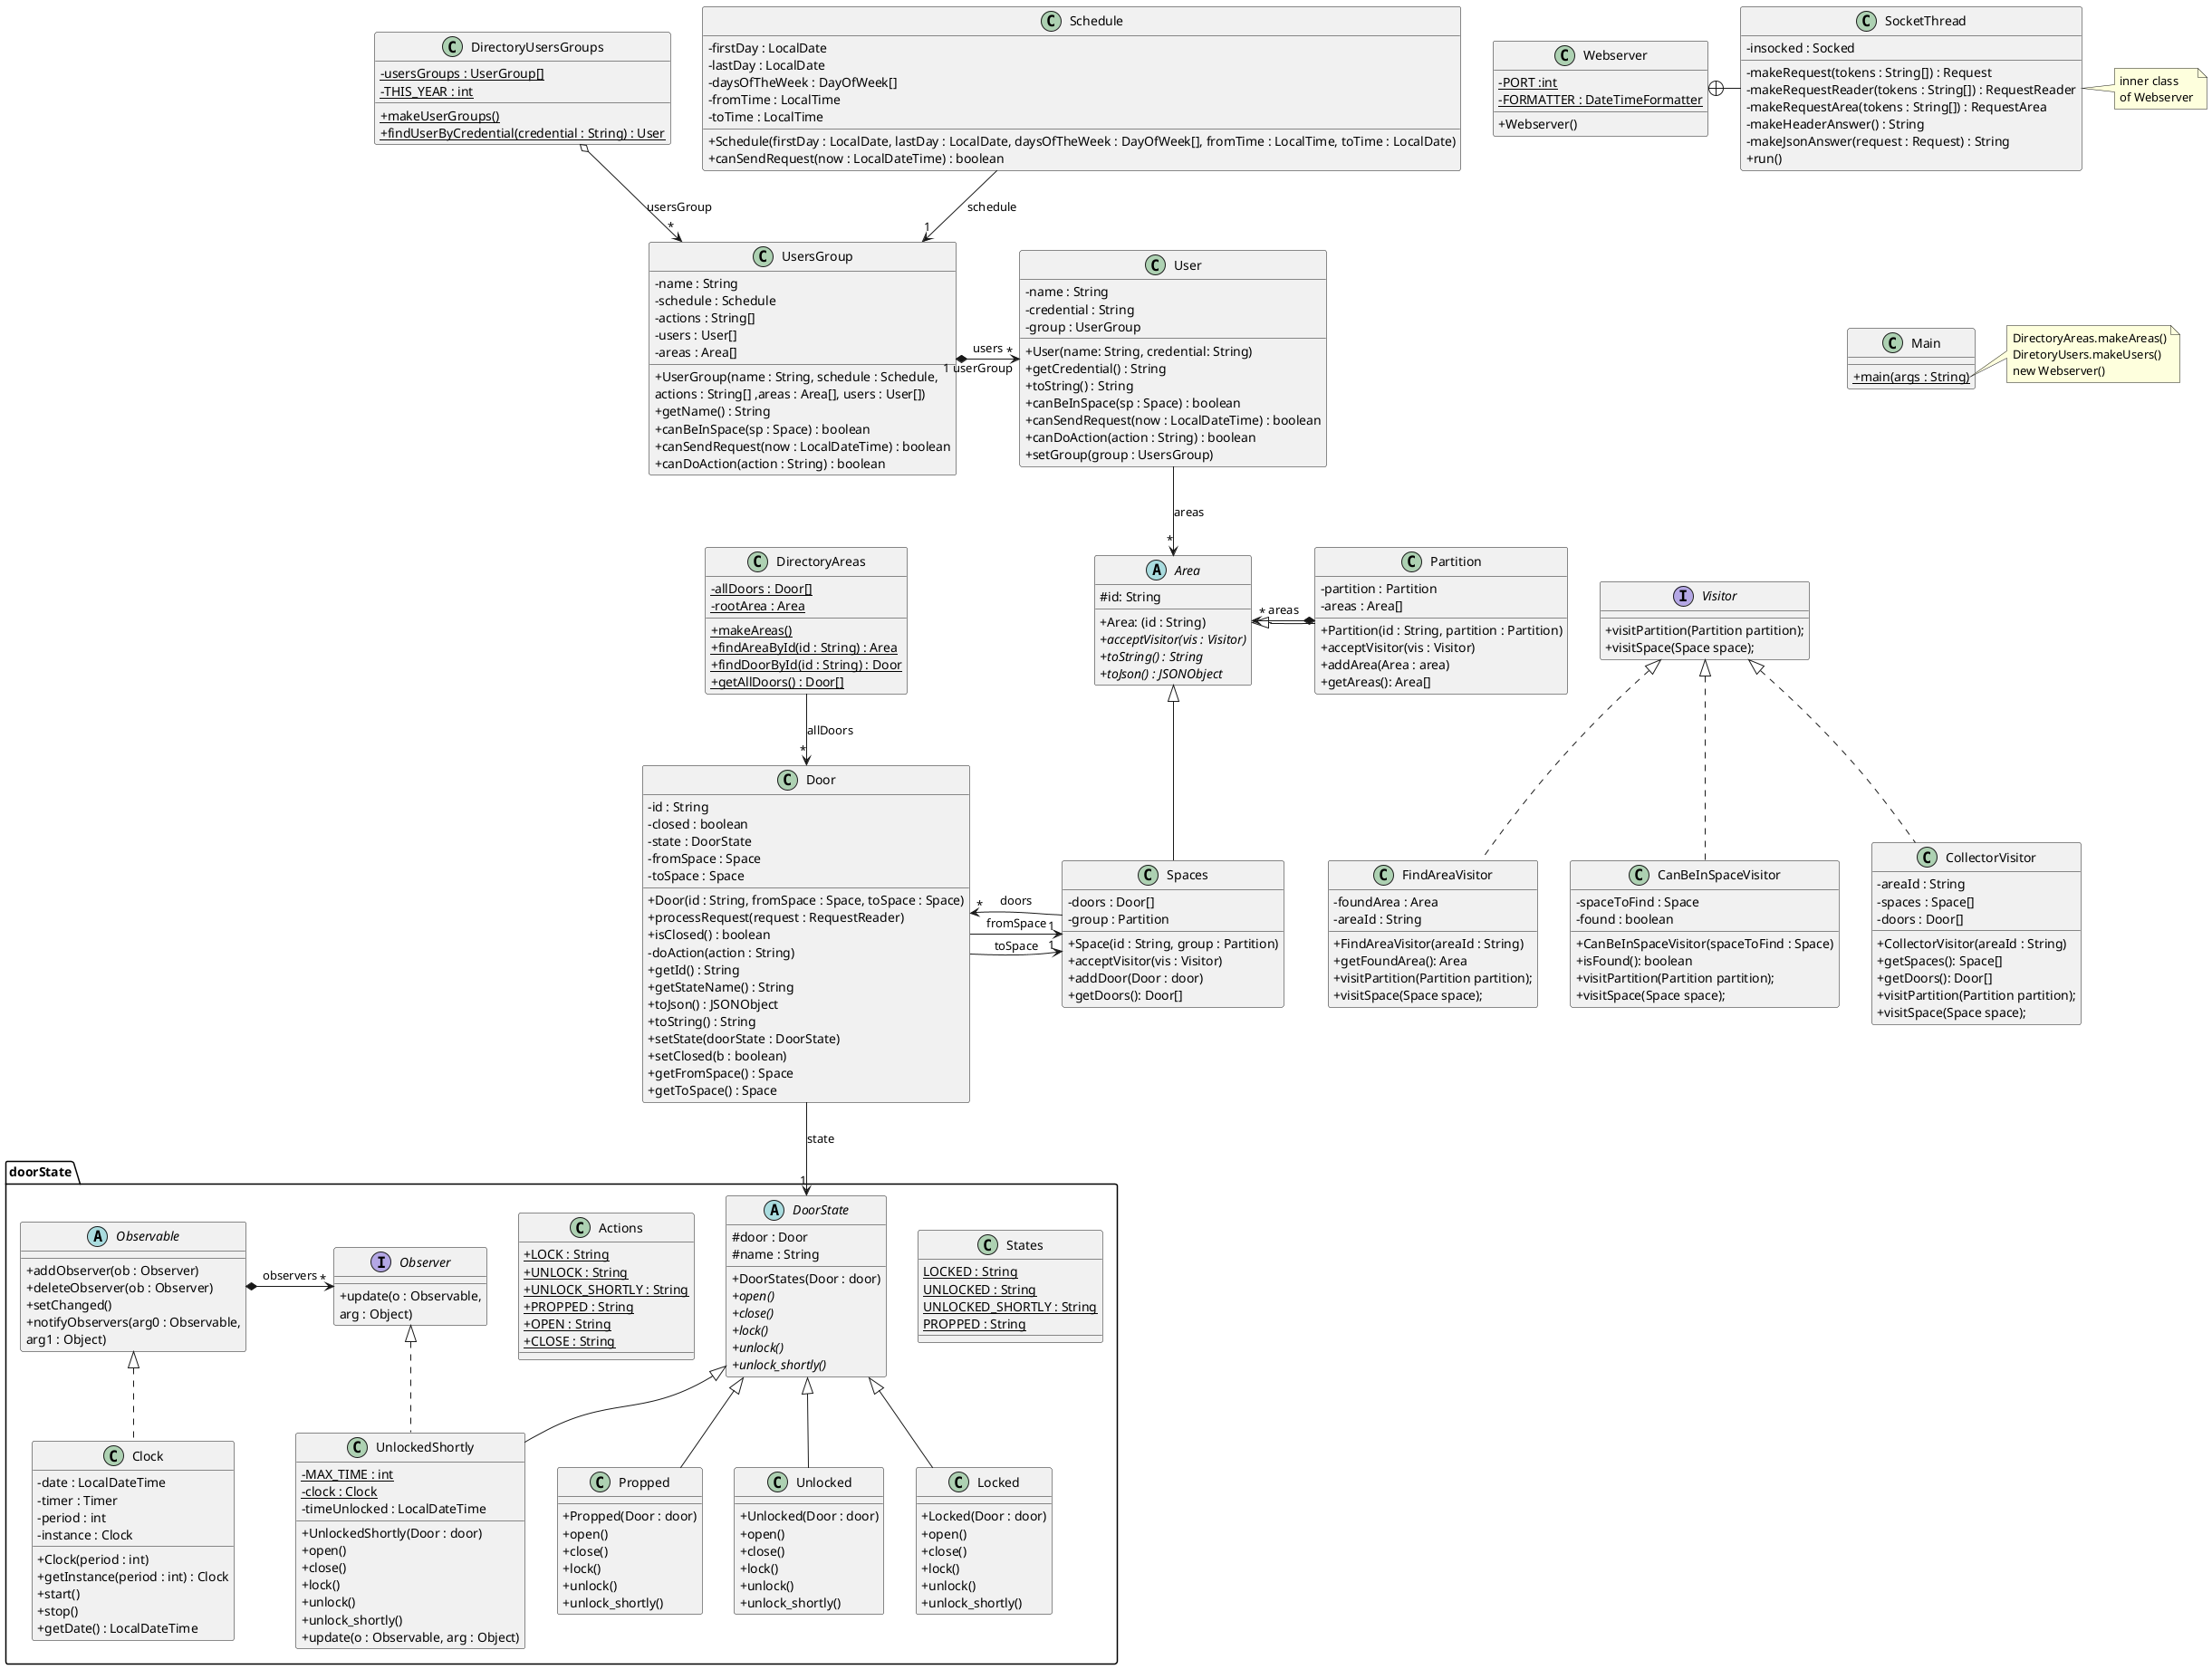 @startuml
'https://plantuml.com/class-diagram
skinparam classAttributeIconSize 0

class Webserver {
- {static} PORT :int
- {static} FORMATTER : DateTimeFormatter
+ Webserver()
}

class SocketThread {
- insocked : Socked
- makeRequest(tokens : String[]) : Request
- makeRequestReader(tokens : String[]) : RequestReader
- makeRequestArea(tokens : String[]) : RequestArea
- makeHeaderAnswer() : String
- makeJsonAnswer(request : Request) : String
+ run()
}

Webserver +-right- SocketThread

note right of SocketThread
inner class
of Webserver
end note

class DirectoryAreas {
- {static} allDoors : Door[]
- {static} rootArea : Area
+ {static} makeAreas()
+ {static} findAreaById(id : String) : Area
+ {static} findDoorById(id : String) : Door
+ {static} getAllDoors() : Door[]
}

DirectoryAreas --> "*" Door : "allDoors"

class DirectoryUsersGroups {
- {static} usersGroups : UserGroup[]
- {static} THIS_YEAR : int
+ {static} makeUserGroups()
+ {static} findUserByCredential(credential : String) : User
}

class UsersGroup {
- name : String
- schedule : Schedule
- actions : String[]
- users : User[]
- areas : Area[]
+ UserGroup(name : String, schedule : Schedule,
actions : String[] ,areas : Area[], users : User[])
+ getName() : String
+ canBeInSpace(sp : Space) : boolean
+ canSendRequest(now : LocalDateTime) : boolean
+ canDoAction(action : String) : boolean
}


Schedule --> "1" UsersGroup : "schedule"
DirectoryUsersGroups o--> "*" UsersGroup : "usersGroup"
UsersGroup "1 userGroup" *--> "*" User : "users"

class Door {
- id : String
- closed : boolean
- state : DoorState
- fromSpace : Space
- toSpace : Space
+ Door(id : String, fromSpace : Space, toSpace : Space)
+ processRequest(request : RequestReader)
+ isClosed() : boolean
- doAction(action : String)
+ getId() : String
+ getStateName() : String
+ toJson() : JSONObject
+ toString() : String
+ setState(doorState : DoorState)
+ setClosed(b : boolean)
+ getFromSpace() : Space
+ getToSpace() : Space
}


class User {
- name : String
- credential : String
- group : UserGroup
+ User(name: String, credential: String)
+ getCredential() : String
+ toString() : String
+ canBeInSpace(sp : Space) : boolean
+ canSendRequest(now : LocalDateTime) : boolean
+ canDoAction(action : String) : boolean
+ setGroup(group : UsersGroup)
}


class Main {
+ {static} main(args : String)
}

note right of Main::main
DirectoryAreas.makeAreas()
DiretoryUsers.makeUsers()
new Webserver()
end note

package doorState <<Folder>> {
    class States {
    {static} LOCKED : String
    {static} UNLOCKED : String
    {static} UNLOCKED_SHORTLY : String
    {static} PROPPED : String
    }

    class Actions {
    + {static} LOCK : String
    + {static} UNLOCK : String
    + {static} UNLOCK_SHORTLY : String
    + {static} PROPPED : String
    + {static} OPEN : String
    + {static} CLOSE : String
    }

    abstract class DoorState {
    # door : Door
    # name : String
    + DoorStates(Door : door)
    + {abstract} open()
    + {abstract} close()
    + {abstract} lock()
    + {abstract} unlock()
    + {abstract} unlock_shortly()
    }

    class Unlocked extends DoorState {
    +Unlocked(Door : door)
    + open()
    + close()
    + lock()
    + unlock()
    + unlock_shortly()
    }

    class Locked extends DoorState {
    + Locked(Door : door)
    + open()
    + close()
    + lock()
    + unlock()
    + unlock_shortly()
    }

    interface Observer {
    +update(o : Observable,
    arg : Object)
    }

    class UnlockedShortly extends DoorState implements Observer {
    - {static} MAX_TIME : int
    - {static} clock : Clock
    - timeUnlocked : LocalDateTime
    + UnlockedShortly(Door : door)
    + open()
    + close()
    + lock()
    + unlock()
    + unlock_shortly()
    + update(o : Observable, arg : Object)
    }

    class Propped extends DoorState  {
    + Propped(Door : door)
    + open()
    + close()
    + lock()
    + unlock()
    + unlock_shortly()
    }

    abstract class Observable {

    +addObserver(ob : Observer)
    +deleteObserver(ob : Observer)
    +setChanged()
    +notifyObservers(arg0 : Observable,
        arg1 : Object)
    }

    class Clock implements Observable {
    - date : LocalDateTime
    - timer : Timer
    - period : int
    -instance : Clock
    + Clock(period : int)
    + getInstance(period : int) : Clock
    + start()
    + stop()
    + getDate() : LocalDateTime
    }
Actions -[hidden]right- DoorState
DoorState -[hidden]right- States
}
Door --> "1" DoorState : "state"

abstract class Area {
#id: String
__
+ Area: (id : String)
+ {abstract} acceptVisitor(vis : Visitor)
+ {abstract} toString() : String
+ {abstract} toJson() : JSONObject
}

class Spaces extends Area{
- doors : Door[]
- group : Partition
+ Space(id : String, group : Partition)
+ acceptVisitor(vis : Visitor)
+ addDoor(Door : door)
+ getDoors(): Door[]
}

class Partition extends Area{
- partition : Partition
- areas : Area[]
__
+ Partition(id : String, partition : Partition)
+ acceptVisitor(vis : Visitor)
+ addArea(Area : area)
+ getAreas(): Area[]
}
interface Visitor {
+ visitPartition(Partition partition);
+ visitSpace(Space space);
}
class FindAreaVisitor implements Visitor {
- foundArea : Area
- areaId : String
+ FindAreaVisitor(areaId : String)
+ getFoundArea(): Area
+ visitPartition(Partition partition);
+ visitSpace(Space space);
}
class CanBeInSpaceVisitor implements Visitor {
- spaceToFind : Space
- found : boolean
+ CanBeInSpaceVisitor(spaceToFind : Space)
+ isFound(): boolean
+ visitPartition(Partition partition);
+ visitSpace(Space space);
}
class CollectorVisitor implements Visitor {
- areaId : String
- spaces : Space[]
- doors : Door[]
+ CollectorVisitor(areaId : String)
+ getSpaces(): Space[]
+ getDoors(): Door[]
+ visitPartition(Partition partition);
+ visitSpace(Space space);
}
class Schedule {
- firstDay : LocalDate
- lastDay : LocalDate
- daysOfTheWeek : DayOfWeek[]
- fromTime : LocalTime
- toTime : LocalTime
+ Schedule(firstDay : LocalDate, lastDay : LocalDate, daysOfTheWeek : DayOfWeek[], fromTime : LocalTime, toTime : LocalDate)
+ canSendRequest(now : LocalDateTime) : boolean
}

Partition *--> "*" Area : areas
User --> "*" Area : "areas"
Spaces --> "*" Door : "doors"
Door --> "1" Spaces : "fromSpace"
Door --> "1" Spaces : "toSpace"
Observable *--> "*" Observer : observers

Observable -[hidden]right- Observer
Spaces -[hidden]right- Door
Partition -[hidden]left- Area
UsersGroup -[hidden]right- User
Partition -[hidden]right- Visitor
SocketThread -[hidden]down- Main

@enduml
